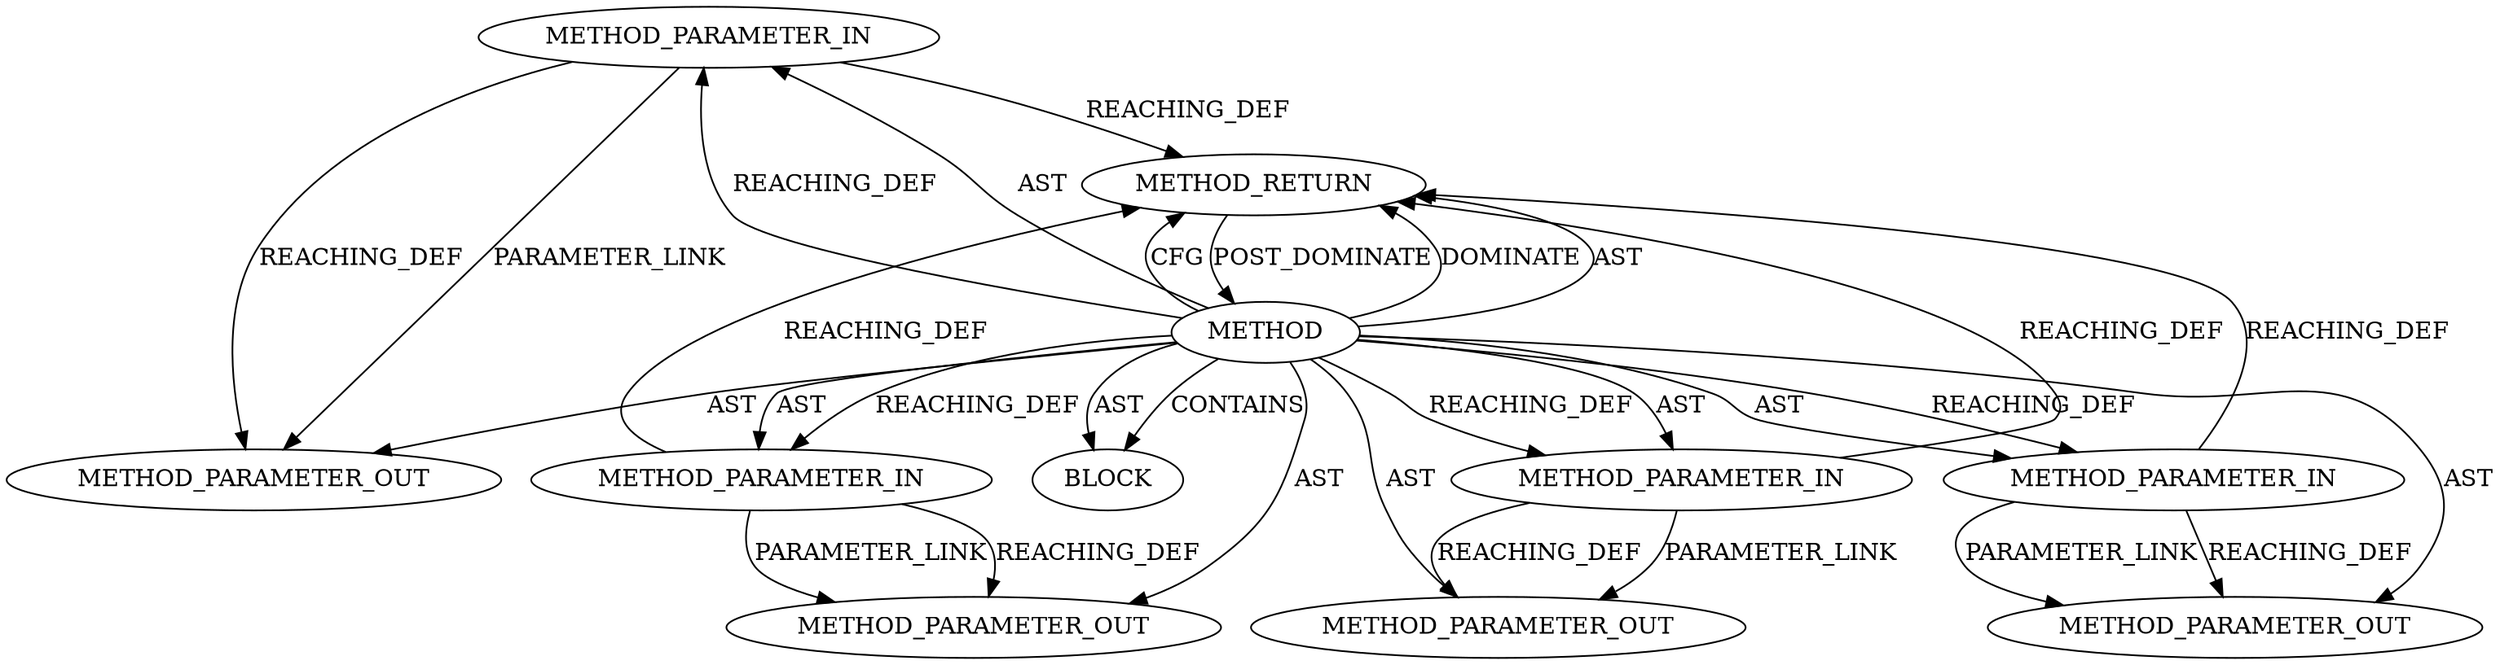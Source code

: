 digraph {
  12712 [label=METHOD_PARAMETER_IN ORDER=4 CODE="p4" IS_VARIADIC=false TYPE_FULL_NAME="ANY" EVALUATION_STRATEGY="BY_VALUE" INDEX=4 NAME="p4"]
  12708 [label=METHOD AST_PARENT_TYPE="NAMESPACE_BLOCK" AST_PARENT_FULL_NAME="<global>" ORDER=0 CODE="<empty>" FULL_NAME="memcpy_to_page" IS_EXTERNAL=true FILENAME="<empty>" SIGNATURE="" NAME="memcpy_to_page"]
  13513 [label=METHOD_PARAMETER_OUT ORDER=2 CODE="p2" IS_VARIADIC=false TYPE_FULL_NAME="ANY" EVALUATION_STRATEGY="BY_VALUE" INDEX=2 NAME="p2"]
  13514 [label=METHOD_PARAMETER_OUT ORDER=3 CODE="p3" IS_VARIADIC=false TYPE_FULL_NAME="ANY" EVALUATION_STRATEGY="BY_VALUE" INDEX=3 NAME="p3"]
  13512 [label=METHOD_PARAMETER_OUT ORDER=1 CODE="p1" IS_VARIADIC=false TYPE_FULL_NAME="ANY" EVALUATION_STRATEGY="BY_VALUE" INDEX=1 NAME="p1"]
  13515 [label=METHOD_PARAMETER_OUT ORDER=4 CODE="p4" IS_VARIADIC=false TYPE_FULL_NAME="ANY" EVALUATION_STRATEGY="BY_VALUE" INDEX=4 NAME="p4"]
  12709 [label=METHOD_PARAMETER_IN ORDER=1 CODE="p1" IS_VARIADIC=false TYPE_FULL_NAME="ANY" EVALUATION_STRATEGY="BY_VALUE" INDEX=1 NAME="p1"]
  12713 [label=BLOCK ORDER=1 ARGUMENT_INDEX=1 CODE="<empty>" TYPE_FULL_NAME="ANY"]
  12710 [label=METHOD_PARAMETER_IN ORDER=2 CODE="p2" IS_VARIADIC=false TYPE_FULL_NAME="ANY" EVALUATION_STRATEGY="BY_VALUE" INDEX=2 NAME="p2"]
  12714 [label=METHOD_RETURN ORDER=2 CODE="RET" TYPE_FULL_NAME="ANY" EVALUATION_STRATEGY="BY_VALUE"]
  12711 [label=METHOD_PARAMETER_IN ORDER=3 CODE="p3" IS_VARIADIC=false TYPE_FULL_NAME="ANY" EVALUATION_STRATEGY="BY_VALUE" INDEX=3 NAME="p3"]
  12714 -> 12708 [label=POST_DOMINATE ]
  12710 -> 13513 [label=PARAMETER_LINK ]
  12708 -> 12713 [label=CONTAINS ]
  12709 -> 13512 [label=PARAMETER_LINK ]
  12709 -> 13512 [label=REACHING_DEF VARIABLE="p1"]
  12708 -> 13514 [label=AST ]
  12708 -> 12711 [label=REACHING_DEF VARIABLE=""]
  12711 -> 13514 [label=PARAMETER_LINK ]
  12708 -> 12710 [label=REACHING_DEF VARIABLE=""]
  12708 -> 12712 [label=REACHING_DEF VARIABLE=""]
  12708 -> 13513 [label=AST ]
  12708 -> 12714 [label=DOMINATE ]
  12708 -> 12713 [label=AST ]
  12708 -> 12709 [label=REACHING_DEF VARIABLE=""]
  12709 -> 12714 [label=REACHING_DEF VARIABLE="p1"]
  12710 -> 13513 [label=REACHING_DEF VARIABLE="p2"]
  12712 -> 12714 [label=REACHING_DEF VARIABLE="p4"]
  12712 -> 13515 [label=PARAMETER_LINK ]
  12708 -> 12714 [label=AST ]
  12708 -> 12712 [label=AST ]
  12708 -> 12709 [label=AST ]
  12708 -> 13512 [label=AST ]
  12710 -> 12714 [label=REACHING_DEF VARIABLE="p2"]
  12711 -> 13514 [label=REACHING_DEF VARIABLE="p3"]
  12708 -> 13515 [label=AST ]
  12708 -> 12710 [label=AST ]
  12711 -> 12714 [label=REACHING_DEF VARIABLE="p3"]
  12708 -> 12711 [label=AST ]
  12708 -> 12714 [label=CFG ]
  12712 -> 13515 [label=REACHING_DEF VARIABLE="p4"]
}
